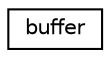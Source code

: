 digraph "Graphical Class Hierarchy"
{
  edge [fontname="Helvetica",fontsize="10",labelfontname="Helvetica",labelfontsize="10"];
  node [fontname="Helvetica",fontsize="10",shape=record];
  rankdir="LR";
  Node0 [label="buffer",height=0.2,width=0.4,color="black", fillcolor="white", style="filled",URL="$structbuffer.html"];
}

